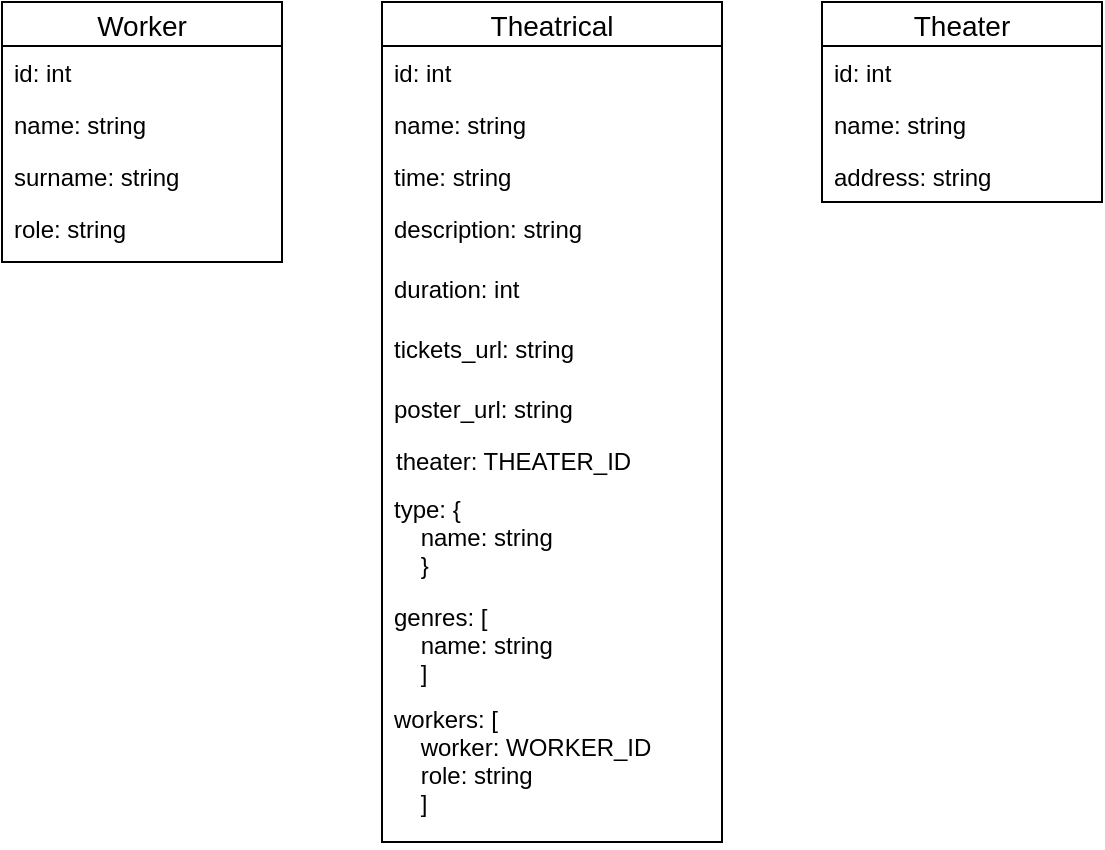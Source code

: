 <mxfile version="13.0.7" type="device"><diagram id="a14a8mNeKBEFEBr-hMaM" name="Страница 1"><mxGraphModel dx="1188" dy="650" grid="1" gridSize="10" guides="1" tooltips="1" connect="1" arrows="1" fold="1" page="1" pageScale="1" pageWidth="827" pageHeight="1169" math="0" shadow="0"><root><mxCell id="0"/><mxCell id="1" parent="0"/><mxCell id="d7FYZypLifKH1tWVVZTO-12" value="Theatrical" style="swimlane;fontStyle=0;childLayout=stackLayout;horizontal=1;startSize=22;horizontalStack=0;resizeParent=1;resizeParentMax=0;resizeLast=0;collapsible=1;marginBottom=0;align=center;fontSize=14;" vertex="1" parent="1"><mxGeometry x="340" y="430" width="170" height="420" as="geometry"/></mxCell><mxCell id="d7FYZypLifKH1tWVVZTO-13" value="id: int" style="text;strokeColor=none;fillColor=none;spacingLeft=4;spacingRight=4;overflow=hidden;rotatable=0;points=[[0,0.5],[1,0.5]];portConstraint=eastwest;fontSize=12;" vertex="1" parent="d7FYZypLifKH1tWVVZTO-12"><mxGeometry y="22" width="170" height="26" as="geometry"/></mxCell><mxCell id="d7FYZypLifKH1tWVVZTO-14" value="name: string" style="text;strokeColor=none;fillColor=none;spacingLeft=4;spacingRight=4;overflow=hidden;rotatable=0;points=[[0,0.5],[1,0.5]];portConstraint=eastwest;fontSize=12;" vertex="1" parent="d7FYZypLifKH1tWVVZTO-12"><mxGeometry y="48" width="170" height="26" as="geometry"/></mxCell><mxCell id="d7FYZypLifKH1tWVVZTO-37" value="time: string" style="text;strokeColor=none;fillColor=none;spacingLeft=4;spacingRight=4;overflow=hidden;rotatable=0;points=[[0,0.5],[1,0.5]];portConstraint=eastwest;fontSize=12;" vertex="1" parent="d7FYZypLifKH1tWVVZTO-12"><mxGeometry y="74" width="170" height="346" as="geometry"/></mxCell><mxCell id="d7FYZypLifKH1tWVVZTO-23" value="Worker" style="swimlane;fontStyle=0;childLayout=stackLayout;horizontal=1;startSize=22;horizontalStack=0;resizeParent=1;resizeParentMax=0;resizeLast=0;collapsible=1;marginBottom=0;align=center;fontSize=14;" vertex="1" parent="1"><mxGeometry x="150" y="430" width="140" height="130" as="geometry"/></mxCell><mxCell id="d7FYZypLifKH1tWVVZTO-24" value="id: int" style="text;strokeColor=none;fillColor=none;spacingLeft=4;spacingRight=4;overflow=hidden;rotatable=0;points=[[0,0.5],[1,0.5]];portConstraint=eastwest;fontSize=12;" vertex="1" parent="d7FYZypLifKH1tWVVZTO-23"><mxGeometry y="22" width="140" height="26" as="geometry"/></mxCell><mxCell id="d7FYZypLifKH1tWVVZTO-25" value="name: string" style="text;strokeColor=none;fillColor=none;spacingLeft=4;spacingRight=4;overflow=hidden;rotatable=0;points=[[0,0.5],[1,0.5]];portConstraint=eastwest;fontSize=12;" vertex="1" parent="d7FYZypLifKH1tWVVZTO-23"><mxGeometry y="48" width="140" height="26" as="geometry"/></mxCell><mxCell id="d7FYZypLifKH1tWVVZTO-26" value="surname: string" style="text;strokeColor=none;fillColor=none;spacingLeft=4;spacingRight=4;overflow=hidden;rotatable=0;points=[[0,0.5],[1,0.5]];portConstraint=eastwest;fontSize=12;" vertex="1" parent="d7FYZypLifKH1tWVVZTO-23"><mxGeometry y="74" width="140" height="56" as="geometry"/></mxCell><mxCell id="d7FYZypLifKH1tWVVZTO-27" value="role: string" style="text;strokeColor=none;fillColor=none;spacingLeft=4;spacingRight=4;overflow=hidden;rotatable=0;points=[[0,0.5],[1,0.5]];portConstraint=eastwest;fontSize=12;" vertex="1" parent="1"><mxGeometry x="150" y="530" width="140" height="26" as="geometry"/></mxCell><mxCell id="d7FYZypLifKH1tWVVZTO-42" value="description: string" style="text;strokeColor=none;fillColor=none;spacingLeft=4;spacingRight=4;overflow=hidden;rotatable=0;points=[[0,0.5],[1,0.5]];portConstraint=eastwest;fontSize=12;" vertex="1" parent="1"><mxGeometry x="340" y="530" width="140" height="26" as="geometry"/></mxCell><mxCell id="d7FYZypLifKH1tWVVZTO-43" value="duration: int" style="text;strokeColor=none;fillColor=none;spacingLeft=4;spacingRight=4;overflow=hidden;rotatable=0;points=[[0,0.5],[1,0.5]];portConstraint=eastwest;fontSize=12;" vertex="1" parent="1"><mxGeometry x="340" y="560" width="140" height="26" as="geometry"/></mxCell><mxCell id="d7FYZypLifKH1tWVVZTO-44" value="tickets_url: string" style="text;strokeColor=none;fillColor=none;spacingLeft=4;spacingRight=4;overflow=hidden;rotatable=0;points=[[0,0.5],[1,0.5]];portConstraint=eastwest;fontSize=12;" vertex="1" parent="1"><mxGeometry x="340" y="590" width="140" height="26" as="geometry"/></mxCell><mxCell id="d7FYZypLifKH1tWVVZTO-45" value="poster_url: string" style="text;strokeColor=none;fillColor=none;spacingLeft=4;spacingRight=4;overflow=hidden;rotatable=0;points=[[0,0.5],[1,0.5]];portConstraint=eastwest;fontSize=12;" vertex="1" parent="1"><mxGeometry x="340" y="620" width="140" height="26" as="geometry"/></mxCell><mxCell id="d7FYZypLifKH1tWVVZTO-46" value="theater: THEATER_ID" style="text;strokeColor=none;fillColor=none;spacingLeft=4;spacingRight=4;overflow=hidden;rotatable=0;points=[[0,0.5],[1,0.5]];portConstraint=eastwest;fontSize=12;" vertex="1" parent="1"><mxGeometry x="341" y="646" width="140" height="24" as="geometry"/></mxCell><mxCell id="d7FYZypLifKH1tWVVZTO-47" value="type: {&#10;    name: string&#10;    }" style="text;strokeColor=none;fillColor=none;spacingLeft=4;spacingRight=4;overflow=hidden;rotatable=0;points=[[0,0.5],[1,0.5]];portConstraint=eastwest;fontSize=12;" vertex="1" parent="1"><mxGeometry x="340" y="670" width="140" height="54" as="geometry"/></mxCell><mxCell id="d7FYZypLifKH1tWVVZTO-48" value="genres: [&#10;    name: string&#10;    ]" style="text;strokeColor=none;fillColor=none;spacingLeft=4;spacingRight=4;overflow=hidden;rotatable=0;points=[[0,0.5],[1,0.5]];portConstraint=eastwest;fontSize=12;" vertex="1" parent="1"><mxGeometry x="340" y="724" width="140" height="54" as="geometry"/></mxCell><mxCell id="d7FYZypLifKH1tWVVZTO-49" value="workers: [&#10;    worker: WORKER_ID&#10;    role: string&#10;    ]" style="text;strokeColor=none;fillColor=none;spacingLeft=4;spacingRight=4;overflow=hidden;rotatable=0;points=[[0,0.5],[1,0.5]];portConstraint=eastwest;fontSize=12;" vertex="1" parent="1"><mxGeometry x="340" y="775" width="140" height="70" as="geometry"/></mxCell><mxCell id="d7FYZypLifKH1tWVVZTO-50" value="Theater" style="swimlane;fontStyle=0;childLayout=stackLayout;horizontal=1;startSize=22;horizontalStack=0;resizeParent=1;resizeParentMax=0;resizeLast=0;collapsible=1;marginBottom=0;align=center;fontSize=14;" vertex="1" parent="1"><mxGeometry x="560" y="430" width="140" height="100" as="geometry"/></mxCell><mxCell id="d7FYZypLifKH1tWVVZTO-51" value="id: int" style="text;strokeColor=none;fillColor=none;spacingLeft=4;spacingRight=4;overflow=hidden;rotatable=0;points=[[0,0.5],[1,0.5]];portConstraint=eastwest;fontSize=12;" vertex="1" parent="d7FYZypLifKH1tWVVZTO-50"><mxGeometry y="22" width="140" height="26" as="geometry"/></mxCell><mxCell id="d7FYZypLifKH1tWVVZTO-52" value="name: string" style="text;strokeColor=none;fillColor=none;spacingLeft=4;spacingRight=4;overflow=hidden;rotatable=0;points=[[0,0.5],[1,0.5]];portConstraint=eastwest;fontSize=12;" vertex="1" parent="d7FYZypLifKH1tWVVZTO-50"><mxGeometry y="48" width="140" height="26" as="geometry"/></mxCell><mxCell id="d7FYZypLifKH1tWVVZTO-53" value="address: string" style="text;strokeColor=none;fillColor=none;spacingLeft=4;spacingRight=4;overflow=hidden;rotatable=0;points=[[0,0.5],[1,0.5]];portConstraint=eastwest;fontSize=12;" vertex="1" parent="d7FYZypLifKH1tWVVZTO-50"><mxGeometry y="74" width="140" height="26" as="geometry"/></mxCell></root></mxGraphModel></diagram></mxfile>